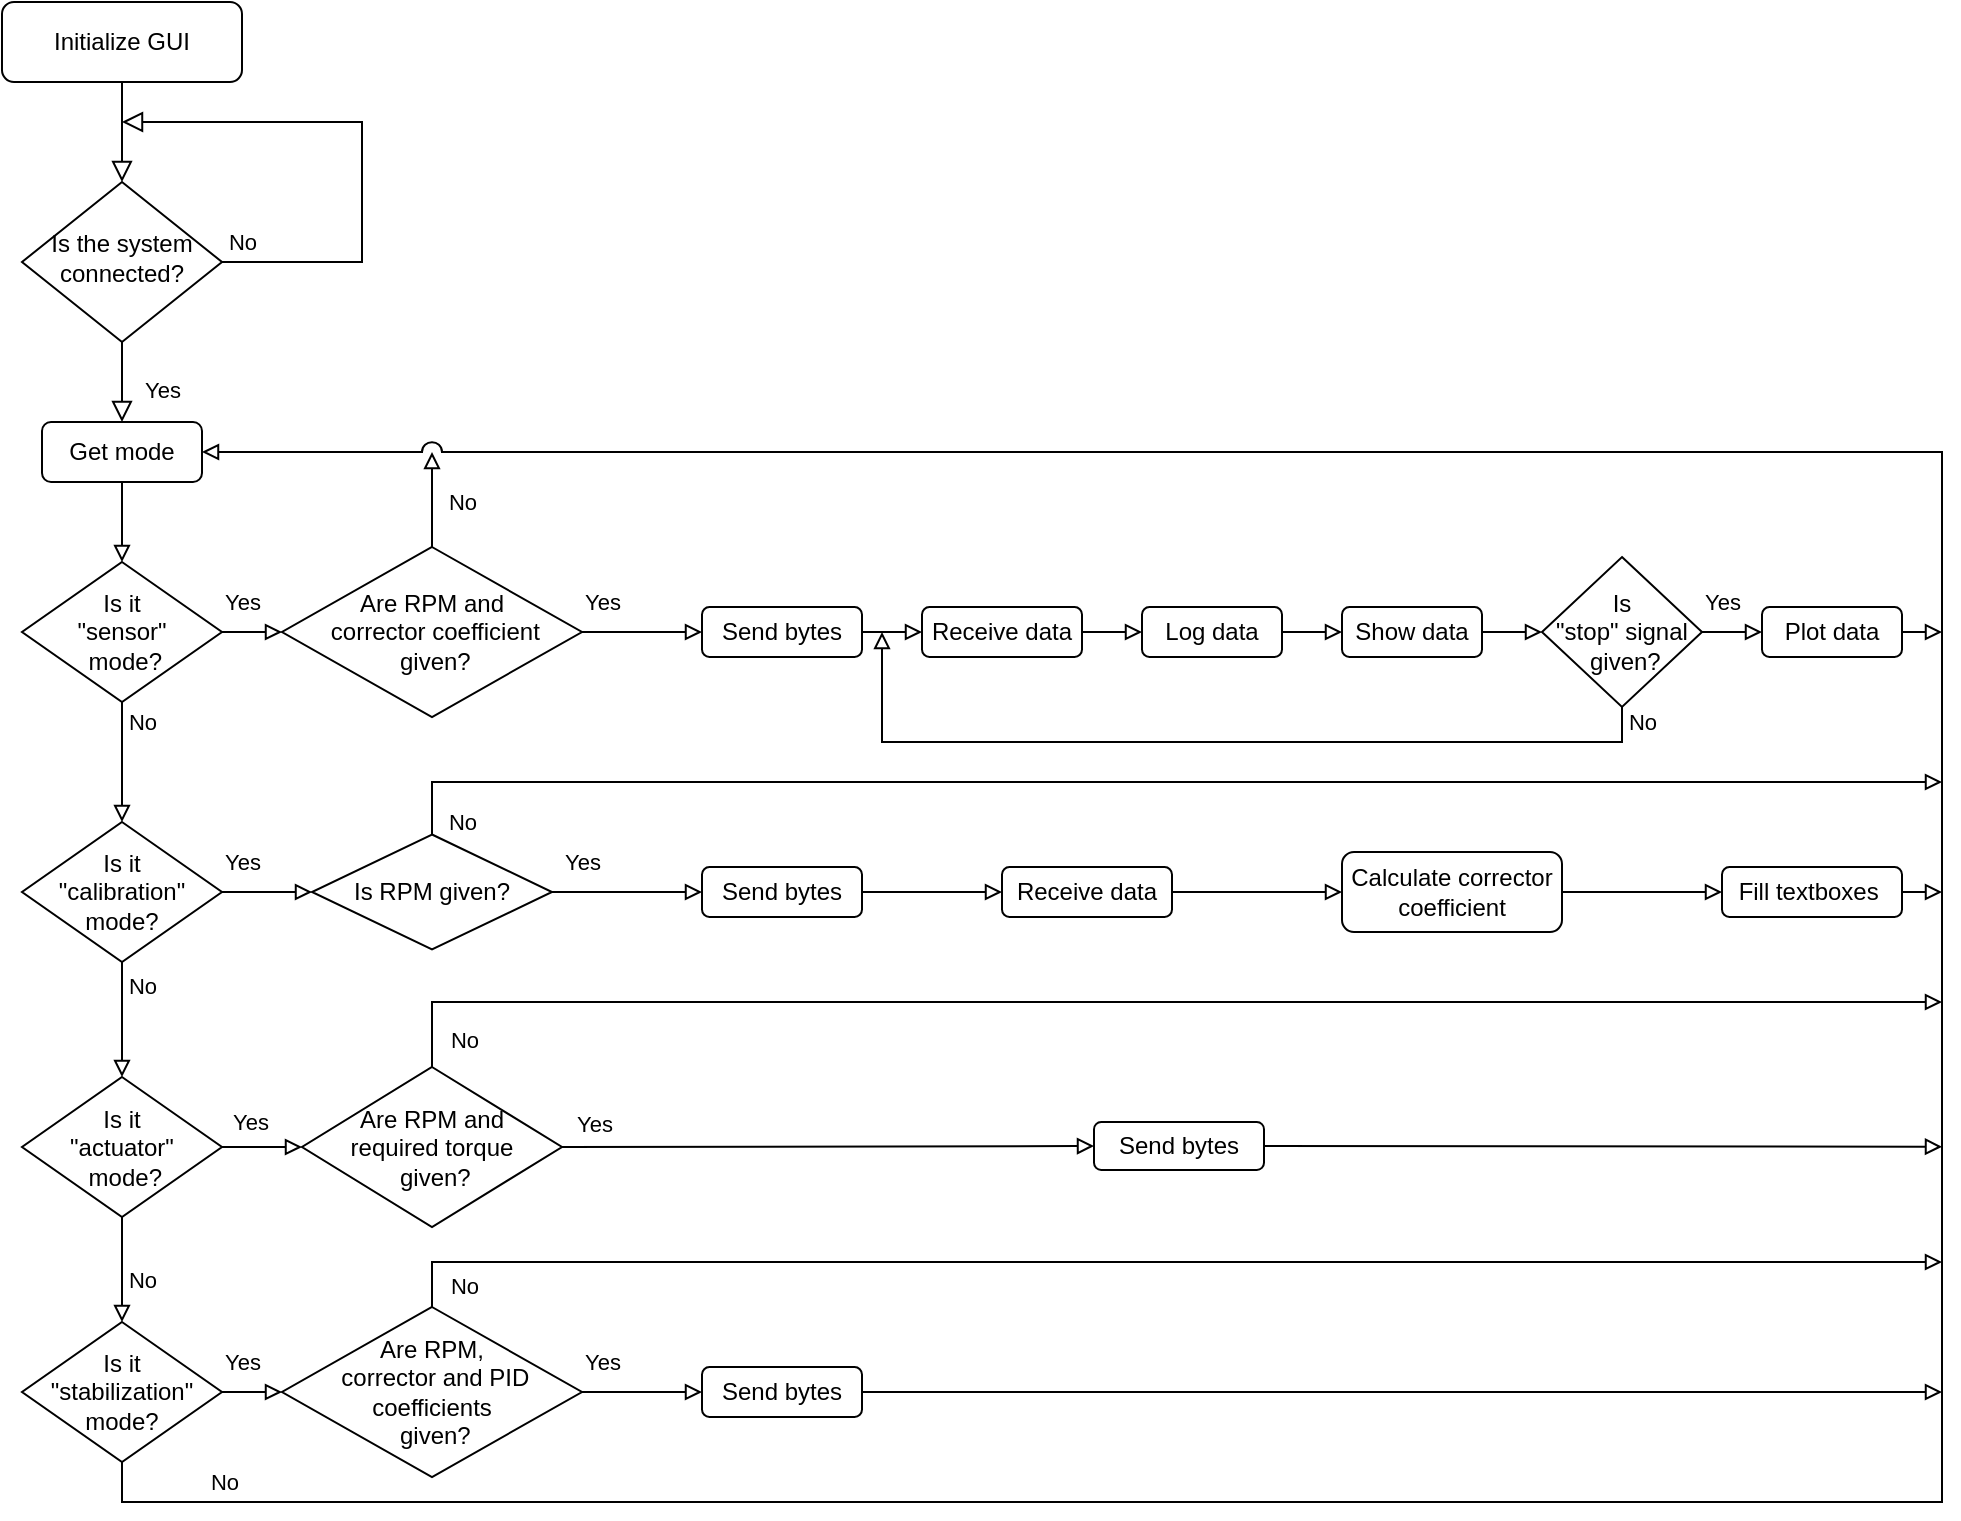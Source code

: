 <mxfile version="13.3.1" type="github">
  <diagram id="C5RBs43oDa-KdzZeNtuy" name="Page-1">
    <mxGraphModel dx="868" dy="450" grid="0" gridSize="10" guides="1" tooltips="1" connect="1" arrows="1" fold="1" page="1" pageScale="1" pageWidth="1169" pageHeight="827" math="0" shadow="0">
      <root>
        <mxCell id="WIyWlLk6GJQsqaUBKTNV-0" />
        <mxCell id="WIyWlLk6GJQsqaUBKTNV-1" parent="WIyWlLk6GJQsqaUBKTNV-0" />
        <mxCell id="WIyWlLk6GJQsqaUBKTNV-2" value="" style="rounded=0;html=1;jettySize=auto;orthogonalLoop=1;fontSize=11;endArrow=block;endFill=0;endSize=8;strokeWidth=1;shadow=0;labelBackgroundColor=none;edgeStyle=orthogonalEdgeStyle;" parent="WIyWlLk6GJQsqaUBKTNV-1" source="WIyWlLk6GJQsqaUBKTNV-3" target="WIyWlLk6GJQsqaUBKTNV-6" edge="1">
          <mxGeometry relative="1" as="geometry" />
        </mxCell>
        <mxCell id="WIyWlLk6GJQsqaUBKTNV-3" value="Initialize GUI" style="rounded=1;whiteSpace=wrap;html=1;fontSize=12;glass=0;strokeWidth=1;shadow=0;" parent="WIyWlLk6GJQsqaUBKTNV-1" vertex="1">
          <mxGeometry x="80" y="40" width="120" height="40" as="geometry" />
        </mxCell>
        <mxCell id="WIyWlLk6GJQsqaUBKTNV-4" value="Yes" style="rounded=0;html=1;jettySize=auto;orthogonalLoop=1;fontSize=11;endArrow=block;endFill=0;endSize=8;strokeWidth=1;shadow=0;labelBackgroundColor=none;edgeStyle=orthogonalEdgeStyle;entryX=0.5;entryY=0;entryDx=0;entryDy=0;" parent="WIyWlLk6GJQsqaUBKTNV-1" source="WIyWlLk6GJQsqaUBKTNV-6" target="DEcVG1DuRDRH1UoM58I6-4" edge="1">
          <mxGeometry x="0.2" y="20" relative="1" as="geometry">
            <mxPoint as="offset" />
            <mxPoint x="140" y="260.0" as="targetPoint" />
          </mxGeometry>
        </mxCell>
        <mxCell id="WIyWlLk6GJQsqaUBKTNV-5" value="No" style="edgeStyle=orthogonalEdgeStyle;rounded=0;html=1;jettySize=auto;orthogonalLoop=1;fontSize=11;endArrow=block;endFill=0;endSize=8;strokeWidth=1;shadow=0;labelBackgroundColor=none;" parent="WIyWlLk6GJQsqaUBKTNV-1" source="WIyWlLk6GJQsqaUBKTNV-6" edge="1">
          <mxGeometry x="-0.384" y="60" relative="1" as="geometry">
            <mxPoint as="offset" />
            <mxPoint x="140" y="100" as="targetPoint" />
            <Array as="points">
              <mxPoint x="260" y="170" />
              <mxPoint x="260" y="100" />
            </Array>
          </mxGeometry>
        </mxCell>
        <mxCell id="WIyWlLk6GJQsqaUBKTNV-6" value="Is the system connected?" style="rhombus;whiteSpace=wrap;html=1;shadow=0;fontFamily=Helvetica;fontSize=12;align=center;strokeWidth=1;spacing=6;spacingTop=-4;" parent="WIyWlLk6GJQsqaUBKTNV-1" vertex="1">
          <mxGeometry x="90" y="130" width="100" height="80" as="geometry" />
        </mxCell>
        <mxCell id="DEcVG1DuRDRH1UoM58I6-7" value="" style="edgeStyle=orthogonalEdgeStyle;rounded=0;orthogonalLoop=1;jettySize=auto;html=1;exitX=0.5;exitY=1;exitDx=0;exitDy=0;entryX=0.5;entryY=0;entryDx=0;entryDy=0;endArrow=block;endFill=0;" parent="WIyWlLk6GJQsqaUBKTNV-1" source="DEcVG1DuRDRH1UoM58I6-4" target="DEcVG1DuRDRH1UoM58I6-5" edge="1">
          <mxGeometry x="0.333" y="20" relative="1" as="geometry">
            <mxPoint as="offset" />
          </mxGeometry>
        </mxCell>
        <mxCell id="DEcVG1DuRDRH1UoM58I6-4" value="Get mode" style="rounded=1;whiteSpace=wrap;html=1;" parent="WIyWlLk6GJQsqaUBKTNV-1" vertex="1">
          <mxGeometry x="100" y="250" width="80" height="30" as="geometry" />
        </mxCell>
        <mxCell id="DEcVG1DuRDRH1UoM58I6-10" value="Yes" style="edgeStyle=orthogonalEdgeStyle;rounded=0;orthogonalLoop=1;jettySize=auto;html=1;exitX=1;exitY=0.5;exitDx=0;exitDy=0;entryX=0;entryY=0.5;entryDx=0;entryDy=0;endArrow=block;endFill=0;" parent="WIyWlLk6GJQsqaUBKTNV-1" source="DEcVG1DuRDRH1UoM58I6-5" target="DEcVG1DuRDRH1UoM58I6-9" edge="1">
          <mxGeometry x="-0.333" y="15" relative="1" as="geometry">
            <mxPoint as="offset" />
          </mxGeometry>
        </mxCell>
        <mxCell id="DEcVG1DuRDRH1UoM58I6-12" value="No" style="edgeStyle=orthogonalEdgeStyle;rounded=0;orthogonalLoop=1;jettySize=auto;html=1;exitX=0.5;exitY=1;exitDx=0;exitDy=0;entryX=0.5;entryY=0;entryDx=0;entryDy=0;endArrow=block;endFill=0;" parent="WIyWlLk6GJQsqaUBKTNV-1" source="DEcVG1DuRDRH1UoM58I6-5" target="DEcVG1DuRDRH1UoM58I6-11" edge="1">
          <mxGeometry x="-0.667" y="10" relative="1" as="geometry">
            <mxPoint as="offset" />
          </mxGeometry>
        </mxCell>
        <mxCell id="DEcVG1DuRDRH1UoM58I6-5" value="Is it &lt;br&gt;&quot;sensor&quot;&lt;br&gt;&amp;nbsp;mode?" style="rhombus;whiteSpace=wrap;html=1;" parent="WIyWlLk6GJQsqaUBKTNV-1" vertex="1">
          <mxGeometry x="90" y="320" width="100" height="70" as="geometry" />
        </mxCell>
        <mxCell id="DEcVG1DuRDRH1UoM58I6-27" value="Yes" style="edgeStyle=orthogonalEdgeStyle;rounded=0;jumpStyle=arc;jumpSize=10;orthogonalLoop=1;jettySize=auto;html=1;exitX=1;exitY=0.5;exitDx=0;exitDy=0;entryX=0;entryY=0.5;entryDx=0;entryDy=0;endArrow=block;endFill=0;" parent="WIyWlLk6GJQsqaUBKTNV-1" source="DEcVG1DuRDRH1UoM58I6-9" target="DEcVG1DuRDRH1UoM58I6-26" edge="1">
          <mxGeometry x="-0.667" y="15" relative="1" as="geometry">
            <mxPoint as="offset" />
          </mxGeometry>
        </mxCell>
        <mxCell id="DEcVG1DuRDRH1UoM58I6-42" value="No" style="edgeStyle=orthogonalEdgeStyle;rounded=0;jumpStyle=arc;jumpSize=10;orthogonalLoop=1;jettySize=auto;html=1;exitX=0.5;exitY=0;exitDx=0;exitDy=0;endArrow=block;endFill=0;" parent="WIyWlLk6GJQsqaUBKTNV-1" source="DEcVG1DuRDRH1UoM58I6-9" edge="1">
          <mxGeometry x="-0.053" y="-15" relative="1" as="geometry">
            <mxPoint x="295" y="265" as="targetPoint" />
            <mxPoint as="offset" />
          </mxGeometry>
        </mxCell>
        <mxCell id="DEcVG1DuRDRH1UoM58I6-9" value="Are RPM and&lt;br&gt;&amp;nbsp;corrector coefficient&lt;br&gt;&amp;nbsp;given?" style="rhombus;whiteSpace=wrap;html=1;" parent="WIyWlLk6GJQsqaUBKTNV-1" vertex="1">
          <mxGeometry x="220" y="312.5" width="150" height="85" as="geometry" />
        </mxCell>
        <mxCell id="DEcVG1DuRDRH1UoM58I6-20" value="Yes" style="edgeStyle=orthogonalEdgeStyle;rounded=0;orthogonalLoop=1;jettySize=auto;html=1;exitX=1;exitY=0.5;exitDx=0;exitDy=0;entryX=0;entryY=0.5;entryDx=0;entryDy=0;endArrow=block;endFill=0;" parent="WIyWlLk6GJQsqaUBKTNV-1" source="DEcVG1DuRDRH1UoM58I6-11" target="DEcVG1DuRDRH1UoM58I6-19" edge="1">
          <mxGeometry x="-0.556" y="15" relative="1" as="geometry">
            <mxPoint as="offset" />
          </mxGeometry>
        </mxCell>
        <mxCell id="DEcVG1DuRDRH1UoM58I6-15" value="No" style="edgeStyle=orthogonalEdgeStyle;rounded=0;orthogonalLoop=1;jettySize=auto;html=1;exitX=0.5;exitY=1;exitDx=0;exitDy=0;entryX=0.5;entryY=0;entryDx=0;entryDy=0;endArrow=block;endFill=0;" parent="WIyWlLk6GJQsqaUBKTNV-1" source="DEcVG1DuRDRH1UoM58I6-11" target="DEcVG1DuRDRH1UoM58I6-16" edge="1">
          <mxGeometry x="-0.6" y="10" relative="1" as="geometry">
            <mxPoint x="140" y="470" as="sourcePoint" />
            <mxPoint as="offset" />
          </mxGeometry>
        </mxCell>
        <mxCell id="DEcVG1DuRDRH1UoM58I6-25" value="No" style="edgeStyle=orthogonalEdgeStyle;rounded=0;orthogonalLoop=1;jettySize=auto;html=1;exitX=0.5;exitY=1;exitDx=0;exitDy=0;entryX=0.5;entryY=0;entryDx=0;entryDy=0;endArrow=block;endFill=0;" parent="WIyWlLk6GJQsqaUBKTNV-1" source="DEcVG1DuRDRH1UoM58I6-16" target="DEcVG1DuRDRH1UoM58I6-18" edge="1">
          <mxGeometry x="0.2" y="10" relative="1" as="geometry">
            <mxPoint as="offset" />
          </mxGeometry>
        </mxCell>
        <mxCell id="DEcVG1DuRDRH1UoM58I6-60" value="Yes" style="edgeStyle=orthogonalEdgeStyle;rounded=0;jumpStyle=arc;jumpSize=10;orthogonalLoop=1;jettySize=auto;html=1;exitX=1;exitY=0.5;exitDx=0;exitDy=0;entryX=0;entryY=0.5;entryDx=0;entryDy=0;endArrow=block;endFill=0;" parent="WIyWlLk6GJQsqaUBKTNV-1" source="DEcVG1DuRDRH1UoM58I6-16" target="DEcVG1DuRDRH1UoM58I6-54" edge="1">
          <mxGeometry x="-0.333" y="13" relative="1" as="geometry">
            <mxPoint as="offset" />
          </mxGeometry>
        </mxCell>
        <mxCell id="DEcVG1DuRDRH1UoM58I6-16" value="Is it &lt;br&gt;&quot;actuator&quot;&lt;br&gt;&amp;nbsp;mode?" style="rhombus;whiteSpace=wrap;html=1;" parent="WIyWlLk6GJQsqaUBKTNV-1" vertex="1">
          <mxGeometry x="90" y="577.5" width="100" height="70" as="geometry" />
        </mxCell>
        <mxCell id="DEcVG1DuRDRH1UoM58I6-69" value="Yes" style="edgeStyle=orthogonalEdgeStyle;rounded=0;jumpStyle=arc;jumpSize=10;orthogonalLoop=1;jettySize=auto;html=1;exitX=1;exitY=0.5;exitDx=0;exitDy=0;entryX=0;entryY=0.5;entryDx=0;entryDy=0;endArrow=block;endFill=0;" parent="WIyWlLk6GJQsqaUBKTNV-1" target="DEcVG1DuRDRH1UoM58I6-67" edge="1">
          <mxGeometry x="-0.333" y="15" relative="1" as="geometry">
            <mxPoint x="190" y="735" as="sourcePoint" />
            <mxPoint as="offset" />
          </mxGeometry>
        </mxCell>
        <mxCell id="DEcVG1DuRDRH1UoM58I6-73" value="No" style="edgeStyle=orthogonalEdgeStyle;rounded=0;jumpStyle=arc;jumpSize=10;orthogonalLoop=1;jettySize=auto;html=1;exitX=0.5;exitY=1;exitDx=0;exitDy=0;endArrow=block;endFill=0;entryX=1;entryY=0.5;entryDx=0;entryDy=0;" parent="WIyWlLk6GJQsqaUBKTNV-1" source="DEcVG1DuRDRH1UoM58I6-18" target="DEcVG1DuRDRH1UoM58I6-4" edge="1">
          <mxGeometry x="-0.939" y="10" relative="1" as="geometry">
            <mxPoint x="220" y="250" as="targetPoint" />
            <Array as="points">
              <mxPoint x="140" y="790" />
              <mxPoint x="1050" y="790" />
              <mxPoint x="1050" y="265" />
            </Array>
            <mxPoint as="offset" />
          </mxGeometry>
        </mxCell>
        <mxCell id="DEcVG1DuRDRH1UoM58I6-18" value="Is it &lt;br&gt;&quot;stabilization&quot; mode?" style="rhombus;whiteSpace=wrap;html=1;" parent="WIyWlLk6GJQsqaUBKTNV-1" vertex="1">
          <mxGeometry x="90" y="700" width="100" height="70" as="geometry" />
        </mxCell>
        <mxCell id="DEcVG1DuRDRH1UoM58I6-44" value="Yes" style="edgeStyle=orthogonalEdgeStyle;rounded=0;jumpStyle=arc;jumpSize=10;orthogonalLoop=1;jettySize=auto;html=1;exitX=1;exitY=0.5;exitDx=0;exitDy=0;entryX=0;entryY=0.5;entryDx=0;entryDy=0;endArrow=block;endFill=0;" parent="WIyWlLk6GJQsqaUBKTNV-1" source="DEcVG1DuRDRH1UoM58I6-19" target="DEcVG1DuRDRH1UoM58I6-43" edge="1">
          <mxGeometry x="-0.6" y="15" relative="1" as="geometry">
            <mxPoint as="offset" />
          </mxGeometry>
        </mxCell>
        <mxCell id="DEcVG1DuRDRH1UoM58I6-19" value="Is RPM given?" style="rhombus;whiteSpace=wrap;html=1;" parent="WIyWlLk6GJQsqaUBKTNV-1" vertex="1">
          <mxGeometry x="235" y="456.25" width="120" height="57.5" as="geometry" />
        </mxCell>
        <mxCell id="DEcVG1DuRDRH1UoM58I6-11" value="Is it &lt;br&gt;&quot;calibration&quot; mode?" style="rhombus;whiteSpace=wrap;html=1;" parent="WIyWlLk6GJQsqaUBKTNV-1" vertex="1">
          <mxGeometry x="90" y="450" width="100" height="70" as="geometry" />
        </mxCell>
        <mxCell id="DEcVG1DuRDRH1UoM58I6-23" value="No" style="edgeStyle=orthogonalEdgeStyle;rounded=0;orthogonalLoop=1;jettySize=auto;html=1;exitX=0.5;exitY=0;exitDx=0;exitDy=0;endArrow=block;endFill=0;jumpStyle=arc;jumpSize=10;" parent="WIyWlLk6GJQsqaUBKTNV-1" source="DEcVG1DuRDRH1UoM58I6-19" edge="1">
          <mxGeometry x="-0.894" y="-20" relative="1" as="geometry">
            <mxPoint x="1050" y="430" as="targetPoint" />
            <Array as="points">
              <mxPoint x="295" y="430" />
            </Array>
            <mxPoint as="offset" />
          </mxGeometry>
        </mxCell>
        <mxCell id="DEcVG1DuRDRH1UoM58I6-32" style="edgeStyle=orthogonalEdgeStyle;rounded=0;jumpStyle=arc;jumpSize=10;orthogonalLoop=1;jettySize=auto;html=1;exitX=1;exitY=0.5;exitDx=0;exitDy=0;entryX=0;entryY=0.5;entryDx=0;entryDy=0;endArrow=block;endFill=0;" parent="WIyWlLk6GJQsqaUBKTNV-1" source="DEcVG1DuRDRH1UoM58I6-26" target="DEcVG1DuRDRH1UoM58I6-28" edge="1">
          <mxGeometry relative="1" as="geometry" />
        </mxCell>
        <mxCell id="DEcVG1DuRDRH1UoM58I6-26" value="Send bytes" style="rounded=1;whiteSpace=wrap;html=1;" parent="WIyWlLk6GJQsqaUBKTNV-1" vertex="1">
          <mxGeometry x="430" y="342.5" width="80" height="25" as="geometry" />
        </mxCell>
        <mxCell id="DEcVG1DuRDRH1UoM58I6-33" style="edgeStyle=orthogonalEdgeStyle;rounded=0;jumpStyle=arc;jumpSize=10;orthogonalLoop=1;jettySize=auto;html=1;exitX=1;exitY=0.5;exitDx=0;exitDy=0;entryX=0;entryY=0.5;entryDx=0;entryDy=0;endArrow=block;endFill=0;" parent="WIyWlLk6GJQsqaUBKTNV-1" source="DEcVG1DuRDRH1UoM58I6-28" target="DEcVG1DuRDRH1UoM58I6-29" edge="1">
          <mxGeometry relative="1" as="geometry" />
        </mxCell>
        <mxCell id="DEcVG1DuRDRH1UoM58I6-28" value="Receive data" style="rounded=1;whiteSpace=wrap;html=1;" parent="WIyWlLk6GJQsqaUBKTNV-1" vertex="1">
          <mxGeometry x="540" y="342.5" width="80" height="25" as="geometry" />
        </mxCell>
        <mxCell id="DEcVG1DuRDRH1UoM58I6-34" style="edgeStyle=orthogonalEdgeStyle;rounded=0;jumpStyle=arc;jumpSize=10;orthogonalLoop=1;jettySize=auto;html=1;exitX=1;exitY=0.5;exitDx=0;exitDy=0;entryX=0;entryY=0.5;entryDx=0;entryDy=0;endArrow=block;endFill=0;" parent="WIyWlLk6GJQsqaUBKTNV-1" source="DEcVG1DuRDRH1UoM58I6-29" target="DEcVG1DuRDRH1UoM58I6-30" edge="1">
          <mxGeometry relative="1" as="geometry" />
        </mxCell>
        <mxCell id="DEcVG1DuRDRH1UoM58I6-29" value="Log data" style="rounded=1;whiteSpace=wrap;html=1;" parent="WIyWlLk6GJQsqaUBKTNV-1" vertex="1">
          <mxGeometry x="650" y="342.5" width="70" height="25" as="geometry" />
        </mxCell>
        <mxCell id="DEcVG1DuRDRH1UoM58I6-35" style="edgeStyle=orthogonalEdgeStyle;rounded=0;jumpStyle=arc;jumpSize=10;orthogonalLoop=1;jettySize=auto;html=1;exitX=1;exitY=0.5;exitDx=0;exitDy=0;entryX=0;entryY=0.5;entryDx=0;entryDy=0;endArrow=block;endFill=0;" parent="WIyWlLk6GJQsqaUBKTNV-1" source="DEcVG1DuRDRH1UoM58I6-30" target="DEcVG1DuRDRH1UoM58I6-31" edge="1">
          <mxGeometry relative="1" as="geometry" />
        </mxCell>
        <mxCell id="DEcVG1DuRDRH1UoM58I6-30" value="Show data" style="rounded=1;whiteSpace=wrap;html=1;" parent="WIyWlLk6GJQsqaUBKTNV-1" vertex="1">
          <mxGeometry x="750" y="342.5" width="70" height="25" as="geometry" />
        </mxCell>
        <mxCell id="DEcVG1DuRDRH1UoM58I6-36" value="No" style="edgeStyle=orthogonalEdgeStyle;rounded=0;jumpStyle=arc;jumpSize=10;orthogonalLoop=1;jettySize=auto;html=1;exitX=0.5;exitY=1;exitDx=0;exitDy=0;endArrow=block;endFill=0;" parent="WIyWlLk6GJQsqaUBKTNV-1" source="DEcVG1DuRDRH1UoM58I6-31" edge="1">
          <mxGeometry x="-0.967" y="10" relative="1" as="geometry">
            <mxPoint x="520" y="355" as="targetPoint" />
            <Array as="points">
              <mxPoint x="890" y="410" />
              <mxPoint x="520" y="410" />
            </Array>
            <mxPoint as="offset" />
          </mxGeometry>
        </mxCell>
        <mxCell id="DEcVG1DuRDRH1UoM58I6-38" value="Yes" style="edgeStyle=orthogonalEdgeStyle;rounded=0;jumpStyle=arc;jumpSize=10;orthogonalLoop=1;jettySize=auto;html=1;exitX=1;exitY=0.5;exitDx=0;exitDy=0;entryX=0;entryY=0.5;entryDx=0;entryDy=0;endArrow=block;endFill=0;" parent="WIyWlLk6GJQsqaUBKTNV-1" source="DEcVG1DuRDRH1UoM58I6-31" target="DEcVG1DuRDRH1UoM58I6-37" edge="1">
          <mxGeometry x="-0.333" y="15" relative="1" as="geometry">
            <mxPoint as="offset" />
          </mxGeometry>
        </mxCell>
        <mxCell id="DEcVG1DuRDRH1UoM58I6-31" value="Is &lt;br&gt;&quot;stop&quot; signal&lt;br&gt;&amp;nbsp;given?" style="rhombus;whiteSpace=wrap;html=1;" parent="WIyWlLk6GJQsqaUBKTNV-1" vertex="1">
          <mxGeometry x="850" y="317.5" width="80" height="75" as="geometry" />
        </mxCell>
        <mxCell id="DEcVG1DuRDRH1UoM58I6-41" style="edgeStyle=orthogonalEdgeStyle;rounded=0;jumpStyle=arc;jumpSize=10;orthogonalLoop=1;jettySize=auto;html=1;exitX=1;exitY=0.5;exitDx=0;exitDy=0;endArrow=block;endFill=0;" parent="WIyWlLk6GJQsqaUBKTNV-1" source="DEcVG1DuRDRH1UoM58I6-37" edge="1">
          <mxGeometry relative="1" as="geometry">
            <mxPoint x="1050" y="355" as="targetPoint" />
          </mxGeometry>
        </mxCell>
        <mxCell id="DEcVG1DuRDRH1UoM58I6-37" value="Plot data" style="rounded=1;whiteSpace=wrap;html=1;" parent="WIyWlLk6GJQsqaUBKTNV-1" vertex="1">
          <mxGeometry x="960" y="342.5" width="70" height="25" as="geometry" />
        </mxCell>
        <mxCell id="DEcVG1DuRDRH1UoM58I6-50" style="edgeStyle=orthogonalEdgeStyle;rounded=0;jumpStyle=arc;jumpSize=10;orthogonalLoop=1;jettySize=auto;html=1;exitX=1;exitY=0.5;exitDx=0;exitDy=0;entryX=0;entryY=0.5;entryDx=0;entryDy=0;endArrow=block;endFill=0;" parent="WIyWlLk6GJQsqaUBKTNV-1" source="DEcVG1DuRDRH1UoM58I6-43" target="DEcVG1DuRDRH1UoM58I6-45" edge="1">
          <mxGeometry relative="1" as="geometry" />
        </mxCell>
        <mxCell id="DEcVG1DuRDRH1UoM58I6-43" value="Send bytes" style="rounded=1;whiteSpace=wrap;html=1;" parent="WIyWlLk6GJQsqaUBKTNV-1" vertex="1">
          <mxGeometry x="430" y="472.5" width="80" height="25" as="geometry" />
        </mxCell>
        <mxCell id="DEcVG1DuRDRH1UoM58I6-51" style="edgeStyle=orthogonalEdgeStyle;rounded=0;jumpStyle=arc;jumpSize=10;orthogonalLoop=1;jettySize=auto;html=1;exitX=1;exitY=0.5;exitDx=0;exitDy=0;entryX=0;entryY=0.5;entryDx=0;entryDy=0;endArrow=block;endFill=0;" parent="WIyWlLk6GJQsqaUBKTNV-1" source="DEcVG1DuRDRH1UoM58I6-45" target="DEcVG1DuRDRH1UoM58I6-46" edge="1">
          <mxGeometry relative="1" as="geometry" />
        </mxCell>
        <mxCell id="DEcVG1DuRDRH1UoM58I6-45" value="Receive data" style="rounded=1;whiteSpace=wrap;html=1;" parent="WIyWlLk6GJQsqaUBKTNV-1" vertex="1">
          <mxGeometry x="580" y="472.5" width="85" height="25" as="geometry" />
        </mxCell>
        <mxCell id="DEcVG1DuRDRH1UoM58I6-52" style="edgeStyle=orthogonalEdgeStyle;rounded=0;jumpStyle=arc;jumpSize=10;orthogonalLoop=1;jettySize=auto;html=1;exitX=1;exitY=0.5;exitDx=0;exitDy=0;entryX=0;entryY=0.5;entryDx=0;entryDy=0;endArrow=block;endFill=0;" parent="WIyWlLk6GJQsqaUBKTNV-1" source="DEcVG1DuRDRH1UoM58I6-46" target="DEcVG1DuRDRH1UoM58I6-47" edge="1">
          <mxGeometry relative="1" as="geometry" />
        </mxCell>
        <mxCell id="DEcVG1DuRDRH1UoM58I6-46" value="Calculate corrector coefficient" style="rounded=1;whiteSpace=wrap;html=1;" parent="WIyWlLk6GJQsqaUBKTNV-1" vertex="1">
          <mxGeometry x="750" y="465" width="110" height="40" as="geometry" />
        </mxCell>
        <mxCell id="DEcVG1DuRDRH1UoM58I6-53" style="edgeStyle=orthogonalEdgeStyle;rounded=0;jumpStyle=arc;jumpSize=10;orthogonalLoop=1;jettySize=auto;html=1;exitX=1;exitY=0.5;exitDx=0;exitDy=0;endArrow=block;endFill=0;" parent="WIyWlLk6GJQsqaUBKTNV-1" source="DEcVG1DuRDRH1UoM58I6-47" edge="1">
          <mxGeometry relative="1" as="geometry">
            <mxPoint x="1050" y="485" as="targetPoint" />
          </mxGeometry>
        </mxCell>
        <mxCell id="DEcVG1DuRDRH1UoM58I6-47" value="Fill textboxes&amp;nbsp;" style="rounded=1;whiteSpace=wrap;html=1;" parent="WIyWlLk6GJQsqaUBKTNV-1" vertex="1">
          <mxGeometry x="940" y="472.5" width="90" height="25" as="geometry" />
        </mxCell>
        <mxCell id="DEcVG1DuRDRH1UoM58I6-61" value="No" style="edgeStyle=orthogonalEdgeStyle;rounded=0;jumpStyle=arc;jumpSize=10;orthogonalLoop=1;jettySize=auto;html=1;exitX=0.5;exitY=0;exitDx=0;exitDy=0;endArrow=block;endFill=0;" parent="WIyWlLk6GJQsqaUBKTNV-1" source="DEcVG1DuRDRH1UoM58I6-54" edge="1">
          <mxGeometry x="-0.879" y="-19" relative="1" as="geometry">
            <mxPoint x="1050" y="540" as="targetPoint" />
            <Array as="points">
              <mxPoint x="295" y="540" />
            </Array>
            <mxPoint x="1" as="offset" />
          </mxGeometry>
        </mxCell>
        <mxCell id="DEcVG1DuRDRH1UoM58I6-62" value="Yes" style="edgeStyle=orthogonalEdgeStyle;rounded=0;jumpStyle=arc;jumpSize=10;orthogonalLoop=1;jettySize=auto;html=1;exitX=1;exitY=0.5;exitDx=0;exitDy=0;entryX=0;entryY=0.5;entryDx=0;entryDy=0;endArrow=block;endFill=0;" parent="WIyWlLk6GJQsqaUBKTNV-1" source="DEcVG1DuRDRH1UoM58I6-54" target="DEcVG1DuRDRH1UoM58I6-58" edge="1">
          <mxGeometry x="0.002" y="119" relative="1" as="geometry">
            <mxPoint x="-117" y="108" as="offset" />
            <mxPoint x="420" y="612.5" as="targetPoint" />
          </mxGeometry>
        </mxCell>
        <mxCell id="DEcVG1DuRDRH1UoM58I6-54" value="Are RPM and&lt;br&gt;required torque&lt;br&gt;&amp;nbsp;given?" style="rhombus;whiteSpace=wrap;html=1;" parent="WIyWlLk6GJQsqaUBKTNV-1" vertex="1">
          <mxGeometry x="230" y="572.5" width="130" height="80" as="geometry" />
        </mxCell>
        <mxCell id="DEcVG1DuRDRH1UoM58I6-74" style="edgeStyle=orthogonalEdgeStyle;rounded=0;jumpStyle=arc;jumpSize=10;orthogonalLoop=1;jettySize=auto;html=1;exitX=1;exitY=0.5;exitDx=0;exitDy=0;endArrow=block;endFill=0;" parent="WIyWlLk6GJQsqaUBKTNV-1" source="DEcVG1DuRDRH1UoM58I6-58" edge="1">
          <mxGeometry relative="1" as="geometry">
            <mxPoint x="1050" y="612.381" as="targetPoint" />
          </mxGeometry>
        </mxCell>
        <mxCell id="DEcVG1DuRDRH1UoM58I6-58" value="Send bytes" style="rounded=1;whiteSpace=wrap;html=1;" parent="WIyWlLk6GJQsqaUBKTNV-1" vertex="1">
          <mxGeometry x="626" y="600" width="85" height="24" as="geometry" />
        </mxCell>
        <mxCell id="DEcVG1DuRDRH1UoM58I6-70" value="Yes" style="edgeStyle=orthogonalEdgeStyle;rounded=0;jumpStyle=arc;jumpSize=10;orthogonalLoop=1;jettySize=auto;html=1;exitX=1;exitY=0.5;exitDx=0;exitDy=0;entryX=0;entryY=0.5;entryDx=0;entryDy=0;endArrow=block;endFill=0;" parent="WIyWlLk6GJQsqaUBKTNV-1" source="DEcVG1DuRDRH1UoM58I6-67" target="DEcVG1DuRDRH1UoM58I6-68" edge="1">
          <mxGeometry x="-0.667" y="15" relative="1" as="geometry">
            <mxPoint as="offset" />
          </mxGeometry>
        </mxCell>
        <mxCell id="DEcVG1DuRDRH1UoM58I6-72" value="No" style="edgeStyle=orthogonalEdgeStyle;rounded=0;jumpStyle=arc;jumpSize=10;orthogonalLoop=1;jettySize=auto;html=1;exitX=0.5;exitY=0;exitDx=0;exitDy=0;endArrow=block;endFill=0;" parent="WIyWlLk6GJQsqaUBKTNV-1" source="DEcVG1DuRDRH1UoM58I6-67" edge="1">
          <mxGeometry x="-0.902" y="-12" relative="1" as="geometry">
            <mxPoint x="1050" y="670" as="targetPoint" />
            <Array as="points">
              <mxPoint x="295" y="670" />
              <mxPoint x="1050" y="670" />
            </Array>
            <mxPoint as="offset" />
          </mxGeometry>
        </mxCell>
        <mxCell id="DEcVG1DuRDRH1UoM58I6-67" value="Are RPM,&lt;br&gt;&amp;nbsp;corrector and PID coefficients&lt;br&gt;&amp;nbsp;given?" style="rhombus;whiteSpace=wrap;html=1;" parent="WIyWlLk6GJQsqaUBKTNV-1" vertex="1">
          <mxGeometry x="220" y="692.5" width="150" height="85" as="geometry" />
        </mxCell>
        <mxCell id="DEcVG1DuRDRH1UoM58I6-71" style="edgeStyle=orthogonalEdgeStyle;rounded=0;jumpStyle=arc;jumpSize=10;orthogonalLoop=1;jettySize=auto;html=1;exitX=1;exitY=0.5;exitDx=0;exitDy=0;endArrow=block;endFill=0;" parent="WIyWlLk6GJQsqaUBKTNV-1" source="DEcVG1DuRDRH1UoM58I6-68" edge="1">
          <mxGeometry relative="1" as="geometry">
            <mxPoint x="1050" y="735" as="targetPoint" />
          </mxGeometry>
        </mxCell>
        <mxCell id="DEcVG1DuRDRH1UoM58I6-68" value="Send bytes" style="rounded=1;whiteSpace=wrap;html=1;" parent="WIyWlLk6GJQsqaUBKTNV-1" vertex="1">
          <mxGeometry x="430" y="722.5" width="80" height="25" as="geometry" />
        </mxCell>
      </root>
    </mxGraphModel>
  </diagram>
</mxfile>
